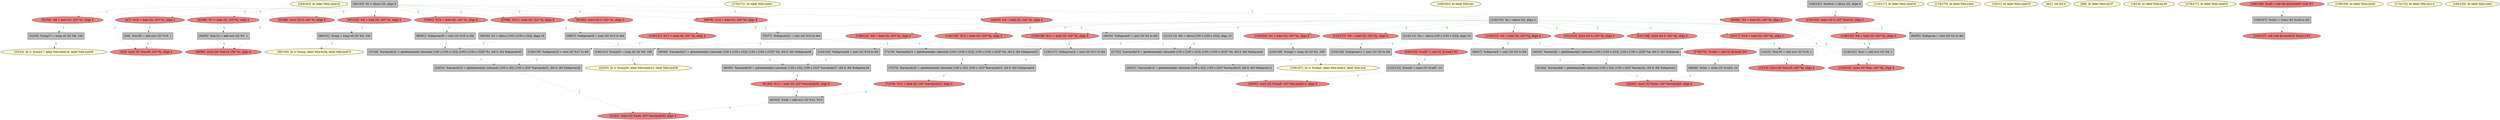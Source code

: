 
digraph G {


node286 [fillcolor=lemonchiffon,label="[162/163]  br label %for.cond19",shape=ellipse,style=filled ]
node283 [fillcolor=lightcoral,label="[73/74]  %12 = load i32, i32* %arrayidx25, align 4",shape=ellipse,style=filled ]
node282 [fillcolor=grey,label="[62/63]  %add = add nsw i32 %12, %15",shape=rectangle,style=filled ]
node284 [fillcolor=grey,label="[72/75]  %arrayidx25 = getelementptr inbounds [100 x i32], [100 x i32]* %arrayidx23, i64 0, i64 %idxprom24",shape=rectangle,style=filled ]
node281 [fillcolor=lightcoral,label="[69/78]  %10 = load i32, i32* %i, align 4",shape=ellipse,style=filled ]
node280 [fillcolor=grey,label="[80/81]  %idxprom30 = sext i32 %16 to i64",shape=rectangle,style=filled ]
node279 [fillcolor=lightcoral,label="[79/82]  %16 = load i32, i32* %i, align 4",shape=ellipse,style=filled ]
node275 [fillcolor=grey,label="[105/108]  %cmp2 = icmp slt i32 %1, 100",shape=rectangle,style=filled ]
node232 [fillcolor=lightcoral,label="[119/120]  store i32 %inc, i32* %j, align 4",shape=ellipse,style=filled ]
node210 [fillcolor=lemonchiffon,label="[170/171]  br label %for.cond1",shape=ellipse,style=filled ]
node225 [fillcolor=lightcoral,label="[42/43]  store i32 %rem, i32* %arrayidx6, align 4",shape=ellipse,style=filled ]
node224 [fillcolor=lightcoral,label="[12/13]  store i32 %inc35, i32* %j, align 4",shape=ellipse,style=filled ]
node220 [fillcolor=grey,label="[125/126]  %idxprom11 = sext i32 %5 to i64",shape=rectangle,style=filled ]
node218 [fillcolor=grey,label="[14/15]  %inc35 = add nsw i32 %18, 1",shape=rectangle,style=filled ]
node230 [fillcolor=grey,label="[122/123]  %rem8 = srem i32 %call7, 10",shape=rectangle,style=filled ]
node219 [fillcolor=grey,label="[20/23]  %arrayidx33 = getelementptr inbounds [100 x i32], [100 x i32]* %arrayidx31, i64 0, i64 %idxprom32",shape=rectangle,style=filled ]
node229 [fillcolor=lightcoral,label="[128/131]  %17 = load i32, i32* %j, align 4",shape=ellipse,style=filled ]
node213 [fillcolor=grey,label="[40/45]  %arrayidx = getelementptr inbounds [100 x [100 x i32]], [100 x [100 x i32]]* %a, i64 0, i64 %idxprom",shape=rectangle,style=filled ]
node202 [fillcolor=grey,label="[37/38]  %arrayidx31 = getelementptr inbounds [100 x [100 x i32]], [100 x [100 x i32]]* %c, i64 0, i64 %idxprom30",shape=rectangle,style=filled ]
node208 [fillcolor=lemonchiffon,label="[180/181]  br label %for.inc",shape=ellipse,style=filled ]
node242 [fillcolor=lightcoral,label="[132/133]  store i32 0, i32* %retval, align 4",shape=ellipse,style=filled ]
node207 [fillcolor=grey,label="[58/67]  %idxprom26 = sext i32 %13 to i64",shape=rectangle,style=filled ]
node274 [fillcolor=lightcoral,label="[51/56]  %8 = load i32, i32* %i, align 4",shape=ellipse,style=filled ]
node223 [fillcolor=grey,label="[70/77]  %idxprom22 = sext i32 %10 to i64",shape=rectangle,style=filled ]
node252 [fillcolor=lightcoral,label="[151/152]  store i32 0, i32* %j, align 4",shape=ellipse,style=filled ]
node215 [fillcolor=grey,label="[136/137]  %idxprom24 = sext i32 %11 to i64",shape=rectangle,style=filled ]
node287 [fillcolor=lightcoral,label="[57/68]  %13 = load i32, i32* %i, align 4",shape=ellipse,style=filled ]
node214 [fillcolor=grey,label="[50/103]  %i = alloca i32, align 4",shape=rectangle,style=filled ]
node248 [fillcolor=lemonchiffon,label="[116/117]  br label %for.cond16",shape=ellipse,style=filled ]
node238 [fillcolor=lightcoral,label="[2/3]  store i32 %inc38, i32* %i, align 4",shape=ellipse,style=filled ]
node201 [fillcolor=grey,label="[26/33]  %idxprom9 = sext i32 %4 to i64",shape=rectangle,style=filled ]
node217 [fillcolor=lightcoral,label="[147/148]  store i32 0, i32* %j, align 4",shape=ellipse,style=filled ]
node277 [fillcolor=lightcoral,label="[87/88]  store i32 0, i32* %i, align 4",shape=ellipse,style=filled ]
node204 [fillcolor=lemonchiffon,label="[53/54]  br i1 %cmp17, label %for.body18, label %for.end39",shape=ellipse,style=filled ]
node227 [fillcolor=lightcoral,label="[139/142]  %9 = load i32, i32* %j, align 4",shape=ellipse,style=filled ]
node199 [fillcolor=grey,label="[27/32]  %arrayidx10 = getelementptr inbounds [100 x [100 x i32]], [100 x [100 x i32]]* %b, i64 0, i64 %idxprom9",shape=rectangle,style=filled ]
node247 [fillcolor=grey,label="[118/121]  %inc = add nsw i32 %6, 1",shape=rectangle,style=filled ]
node250 [fillcolor=grey,label="[46/47]  %idxprom5 = sext i32 %3 to i64",shape=rectangle,style=filled ]
node197 [fillcolor=lightcoral,label="[29/30]  store i32 %rem8, i32* %arrayidx12, align 4",shape=ellipse,style=filled ]
node206 [fillcolor=grey,label="[59/66]  %arrayidx27 = getelementptr inbounds [100 x [100 x i32]], [100 x [100 x i32]]* %b, i64 0, i64 %idxprom26",shape=rectangle,style=filled ]
node272 [fillcolor=lightcoral,label="[34/35]  %4 = load i32, i32* %i, align 4",shape=ellipse,style=filled ]
node198 [fillcolor=lightcoral,label="[61/64]  %15 = load i32, i32* %arrayidx29, align 4",shape=ellipse,style=filled ]
node263 [fillcolor=grey,label="[48/49]  %rem = srem i32 %call4, 10",shape=rectangle,style=filled ]
node278 [fillcolor=grey,label="[84/85]  %idxprom = sext i32 %2 to i64",shape=rectangle,style=filled ]
node266 [fillcolor=lightcoral,label="[135/138]  %11 = load i32, i32* %j, align 4",shape=ellipse,style=filled ]
node285 [fillcolor=lightcoral,label="[149/150]  %6 = load i32, i32* %j, align 4",shape=ellipse,style=filled ]
node211 [fillcolor=lightcoral,label="[143/146]  %14 = load i32, i32* %j, align 4",shape=ellipse,style=filled ]
node205 [fillcolor=grey,label="[60/65]  %arrayidx29 = getelementptr inbounds [100 x i32], [100 x i32]* %arrayidx27, i64 0, i64 %idxprom28",shape=rectangle,style=filled ]
node226 [fillcolor=lightcoral,label="[178/179]  %call4 = call i32 @rand() #3",shape=ellipse,style=filled ]
node228 [fillcolor=lightcoral,label="[124/127]  %5 = load i32, i32* %j, align 4",shape=ellipse,style=filled ]
node209 [fillcolor=grey,label="[41/44]  %arrayidx6 = getelementptr inbounds [100 x i32], [100 x i32]* %arrayidx, i64 0, i64 %idxprom5",shape=rectangle,style=filled ]
node234 [fillcolor=grey,label="[129/130]  %idxprom32 = sext i32 %17 to i64",shape=rectangle,style=filled ]
node200 [fillcolor=grey,label="[71/76]  %arrayidx23 = getelementptr inbounds [100 x [100 x i32]], [100 x [100 x i32]]* %a, i64 0, i64 %idxprom22",shape=rectangle,style=filled ]
node253 [fillcolor=grey,label="[160/161]  %retval = alloca i32, align 4",shape=rectangle,style=filled ]
node269 [fillcolor=lemonchiffon,label="[174/175]  br label %for.cond",shape=ellipse,style=filled ]
node212 [fillcolor=grey,label="[36/39]  %c = alloca [100 x [100 x i32]], align 16",shape=rectangle,style=filled ]
node231 [fillcolor=lemonchiffon,label="[10/11]  br label %for.cond19",shape=ellipse,style=filled ]
node233 [fillcolor=lightcoral,label="[89/90]  store i32 %inc14, i32* %i, align 4",shape=ellipse,style=filled ]
node236 [fillcolor=lemonchiffon,label="[0/1]  ret i32 0",shape=ellipse,style=filled ]
node235 [fillcolor=lightcoral,label="[4/7]  %19 = load i32, i32* %i, align 4",shape=ellipse,style=filled ]
node221 [fillcolor=grey,label="[144/145]  %idxprom28 = sext i32 %14 to i64",shape=rectangle,style=filled ]
node270 [fillcolor=grey,label="[140/141]  %cmp20 = icmp slt i32 %9, 100",shape=rectangle,style=filled ]
node237 [fillcolor=grey,label="[114/115]  %a = alloca [100 x [100 x i32]], align 16",shape=rectangle,style=filled ]
node222 [fillcolor=lightcoral,label="[91/92]  store i32 0, i32* %i, align 4",shape=ellipse,style=filled ]
node268 [fillcolor=grey,label="[98/101]  %cmp = icmp slt i32 %0, 100",shape=rectangle,style=filled ]
node203 [fillcolor=grey,label="[52/55]  %cmp17 = icmp slt i32 %8, 100",shape=rectangle,style=filled ]
node239 [fillcolor=lightcoral,label="[16/17]  %18 = load i32, i32* %j, align 4",shape=ellipse,style=filled ]
node240 [fillcolor=lemonchiffon,label="[8/9]  br label %for.inc37",shape=ellipse,style=filled ]
node265 [fillcolor=lemonchiffon,label="[106/107]  br i1 %cmp2, label %for.body3, label %for.end",shape=ellipse,style=filled ]
node262 [fillcolor=lightcoral,label="[104/109]  %1 = load i32, i32* %j, align 4",shape=ellipse,style=filled ]
node241 [fillcolor=lemonchiffon,label="[18/19]  br label %for.inc34",shape=ellipse,style=filled ]
node260 [fillcolor=lightcoral,label="[154/155]  %call7 = call i32 @rand() #3",shape=ellipse,style=filled ]
node243 [fillcolor=lightcoral,label="[110/111]  %3 = load i32, i32* %j, align 4",shape=ellipse,style=filled ]
node244 [fillcolor=grey,label="[112/113]  %b = alloca [100 x [100 x i32]], align 16",shape=rectangle,style=filled ]
node245 [fillcolor=lemonchiffon,label="[24/25]  br i1 %cmp20, label %for.body21, label %for.end36",shape=ellipse,style=filled ]
node246 [fillcolor=lemonchiffon,label="[176/177]  br label %for.cond16",shape=ellipse,style=filled ]
node251 [fillcolor=grey,label="[166/167]  %conv = trunc i64 %call to i32",shape=rectangle,style=filled ]
node255 [fillcolor=grey,label="[28/31]  %arrayidx12 = getelementptr inbounds [100 x i32], [100 x i32]* %arrayidx10, i64 0, i64 %idxprom11",shape=rectangle,style=filled ]
node257 [fillcolor=lemonchiffon,label="[158/159]  br label %for.cond1",shape=ellipse,style=filled ]
node254 [fillcolor=lemonchiffon,label="[99/100]  br i1 %cmp, label %for.body, label %for.end15",shape=ellipse,style=filled ]
node258 [fillcolor=lightcoral,label="[156/157]  call void @srand(i32 %conv) #3",shape=ellipse,style=filled ]
node259 [fillcolor=grey,label="[134/153]  %j = alloca i32, align 4",shape=rectangle,style=filled ]
node261 [fillcolor=grey,label="[5/6]  %inc38 = add nsw i32 %19, 1",shape=rectangle,style=filled ]
node276 [fillcolor=lightcoral,label="[83/86]  %2 = load i32, i32* %i, align 4",shape=ellipse,style=filled ]
node264 [fillcolor=lightcoral,label="[21/22]  store i32 %add, i32* %arrayidx33, align 4",shape=ellipse,style=filled ]
node249 [fillcolor=lemonchiffon,label="[172/173]  br label %for.inc13",shape=ellipse,style=filled ]
node267 [fillcolor=lightcoral,label="[97/102]  %0 = load i32, i32* %i, align 4",shape=ellipse,style=filled ]
node216 [fillcolor=lemonchiffon,label="[164/165]  br label %for.cond",shape=ellipse,style=filled ]
node271 [fillcolor=lightcoral,label="[93/96]  %7 = load i32, i32* %i, align 4",shape=ellipse,style=filled ]
node256 [fillcolor=lightcoral,label="[168/169]  %call = call i64 @time(i64* null) #3",shape=ellipse,style=filled ]
node273 [fillcolor=grey,label="[94/95]  %inc14 = add nsw i32 %7, 1",shape=rectangle,style=filled ]

node285->node247 [style=dotted,color=forestgreen,label="T",fontcolor=forestgreen ]
node283->node282 [style=dotted,color=forestgreen,label="T",fontcolor=forestgreen ]
node281->node223 [style=dotted,color=forestgreen,label="T",fontcolor=forestgreen ]
node279->node280 [style=dotted,color=forestgreen,label="T",fontcolor=forestgreen ]
node274->node203 [style=dotted,color=forestgreen,label="T",fontcolor=forestgreen ]
node271->node273 [style=dotted,color=forestgreen,label="T",fontcolor=forestgreen ]
node262->node275 [style=dotted,color=forestgreen,label="T",fontcolor=forestgreen ]
node273->node233 [style=dotted,color=forestgreen,label="T",fontcolor=forestgreen ]
node259->node224 [style=dotted,color=forestgreen,label="T",fontcolor=forestgreen ]
node214->node274 [style=dotted,color=forestgreen,label="T",fontcolor=forestgreen ]
node227->node270 [style=dotted,color=forestgreen,label="T",fontcolor=forestgreen ]
node226->node263 [style=dotted,color=forestgreen,label="T",fontcolor=forestgreen ]
node287->node207 [style=dotted,color=forestgreen,label="T",fontcolor=forestgreen ]
node275->node265 [style=dotted,color=forestgreen,label="T",fontcolor=forestgreen ]
node268->node254 [style=dotted,color=forestgreen,label="T",fontcolor=forestgreen ]
node206->node205 [style=dotted,color=forestgreen,label="T",fontcolor=forestgreen ]
node259->node232 [style=dotted,color=forestgreen,label="T",fontcolor=forestgreen ]
node214->node279 [style=dotted,color=forestgreen,label="T",fontcolor=forestgreen ]
node214->node272 [style=dotted,color=forestgreen,label="T",fontcolor=forestgreen ]
node259->node243 [style=dotted,color=forestgreen,label="T",fontcolor=forestgreen ]
node244->node199 [style=dotted,color=forestgreen,label="T",fontcolor=forestgreen ]
node218->node224 [style=dotted,color=forestgreen,label="T",fontcolor=forestgreen ]
node214->node222 [style=dotted,color=forestgreen,label="T",fontcolor=forestgreen ]
node205->node198 [style=dotted,color=forestgreen,label="T",fontcolor=forestgreen ]
node259->node217 [style=dotted,color=forestgreen,label="T",fontcolor=forestgreen ]
node259->node266 [style=dotted,color=forestgreen,label="T",fontcolor=forestgreen ]
node278->node213 [style=dotted,color=forestgreen,label="T",fontcolor=forestgreen ]
node214->node233 [style=dotted,color=forestgreen,label="T",fontcolor=forestgreen ]
node214->node281 [style=dotted,color=forestgreen,label="T",fontcolor=forestgreen ]
node214->node267 [style=dotted,color=forestgreen,label="T",fontcolor=forestgreen ]
node198->node282 [style=dotted,color=forestgreen,label="T",fontcolor=forestgreen ]
node263->node225 [style=dotted,color=forestgreen,label="T",fontcolor=forestgreen ]
node247->node232 [style=dotted,color=forestgreen,label="T",fontcolor=forestgreen ]
node203->node204 [style=dotted,color=forestgreen,label="T",fontcolor=forestgreen ]
node201->node199 [style=dotted,color=forestgreen,label="T",fontcolor=forestgreen ]
node228->node220 [style=dotted,color=forestgreen,label="T",fontcolor=forestgreen ]
node211->node221 [style=dotted,color=forestgreen,label="T",fontcolor=forestgreen ]
node214->node235 [style=dotted,color=forestgreen,label="T",fontcolor=forestgreen ]
node214->node276 [style=dotted,color=forestgreen,label="T",fontcolor=forestgreen ]
node260->node230 [style=dotted,color=forestgreen,label="T",fontcolor=forestgreen ]
node284->node283 [style=dotted,color=forestgreen,label="T",fontcolor=forestgreen ]
node243->node250 [style=dotted,color=forestgreen,label="T",fontcolor=forestgreen ]
node259->node285 [style=dotted,color=forestgreen,label="T",fontcolor=forestgreen ]
node220->node255 [style=dotted,color=forestgreen,label="T",fontcolor=forestgreen ]
node219->node264 [style=dotted,color=forestgreen,label="T",fontcolor=forestgreen ]
node229->node234 [style=dotted,color=forestgreen,label="T",fontcolor=forestgreen ]
node202->node219 [style=dotted,color=forestgreen,label="T",fontcolor=forestgreen ]
node270->node245 [style=dotted,color=forestgreen,label="T",fontcolor=forestgreen ]
node209->node225 [style=dotted,color=forestgreen,label="T",fontcolor=forestgreen ]
node199->node255 [style=dotted,color=forestgreen,label="T",fontcolor=forestgreen ]
node239->node218 [style=dotted,color=forestgreen,label="T",fontcolor=forestgreen ]
node255->node197 [style=dotted,color=forestgreen,label="T",fontcolor=forestgreen ]
node259->node211 [style=dotted,color=forestgreen,label="T",fontcolor=forestgreen ]
node237->node200 [style=dotted,color=forestgreen,label="T",fontcolor=forestgreen ]
node244->node206 [style=dotted,color=forestgreen,label="T",fontcolor=forestgreen ]
node212->node202 [style=dotted,color=forestgreen,label="T",fontcolor=forestgreen ]
node215->node284 [style=dotted,color=forestgreen,label="T",fontcolor=forestgreen ]
node266->node215 [style=dotted,color=forestgreen,label="T",fontcolor=forestgreen ]
node282->node264 [style=dotted,color=forestgreen,label="T",fontcolor=forestgreen ]
node230->node197 [style=dotted,color=forestgreen,label="T",fontcolor=forestgreen ]
node272->node201 [style=dotted,color=forestgreen,label="T",fontcolor=forestgreen ]
node214->node238 [style=dotted,color=forestgreen,label="T",fontcolor=forestgreen ]
node221->node205 [style=dotted,color=forestgreen,label="T",fontcolor=forestgreen ]
node214->node277 [style=dotted,color=forestgreen,label="T",fontcolor=forestgreen ]
node276->node278 [style=dotted,color=forestgreen,label="T",fontcolor=forestgreen ]
node259->node239 [style=dotted,color=forestgreen,label="T",fontcolor=forestgreen ]
node235->node261 [style=dotted,color=forestgreen,label="T",fontcolor=forestgreen ]
node214->node287 [style=dotted,color=forestgreen,label="T",fontcolor=forestgreen ]
node213->node209 [style=dotted,color=forestgreen,label="T",fontcolor=forestgreen ]
node259->node227 [style=dotted,color=forestgreen,label="T",fontcolor=forestgreen ]
node251->node258 [style=dotted,color=forestgreen,label="T",fontcolor=forestgreen ]
node234->node219 [style=dotted,color=forestgreen,label="T",fontcolor=forestgreen ]
node237->node213 [style=dotted,color=forestgreen,label="T",fontcolor=forestgreen ]
node223->node200 [style=dotted,color=forestgreen,label="T",fontcolor=forestgreen ]
node200->node284 [style=dotted,color=forestgreen,label="T",fontcolor=forestgreen ]
node250->node209 [style=dotted,color=forestgreen,label="T",fontcolor=forestgreen ]
node259->node229 [style=dotted,color=forestgreen,label="T",fontcolor=forestgreen ]
node207->node206 [style=dotted,color=forestgreen,label="T",fontcolor=forestgreen ]
node253->node242 [style=dotted,color=forestgreen,label="T",fontcolor=forestgreen ]
node259->node252 [style=dotted,color=forestgreen,label="T",fontcolor=forestgreen ]
node261->node238 [style=dotted,color=forestgreen,label="T",fontcolor=forestgreen ]
node259->node262 [style=dotted,color=forestgreen,label="T",fontcolor=forestgreen ]
node267->node268 [style=dotted,color=forestgreen,label="T",fontcolor=forestgreen ]
node256->node251 [style=dotted,color=forestgreen,label="T",fontcolor=forestgreen ]
node259->node228 [style=dotted,color=forestgreen,label="T",fontcolor=forestgreen ]
node214->node271 [style=dotted,color=forestgreen,label="T",fontcolor=forestgreen ]
node280->node202 [style=dotted,color=forestgreen,label="T",fontcolor=forestgreen ]


}
